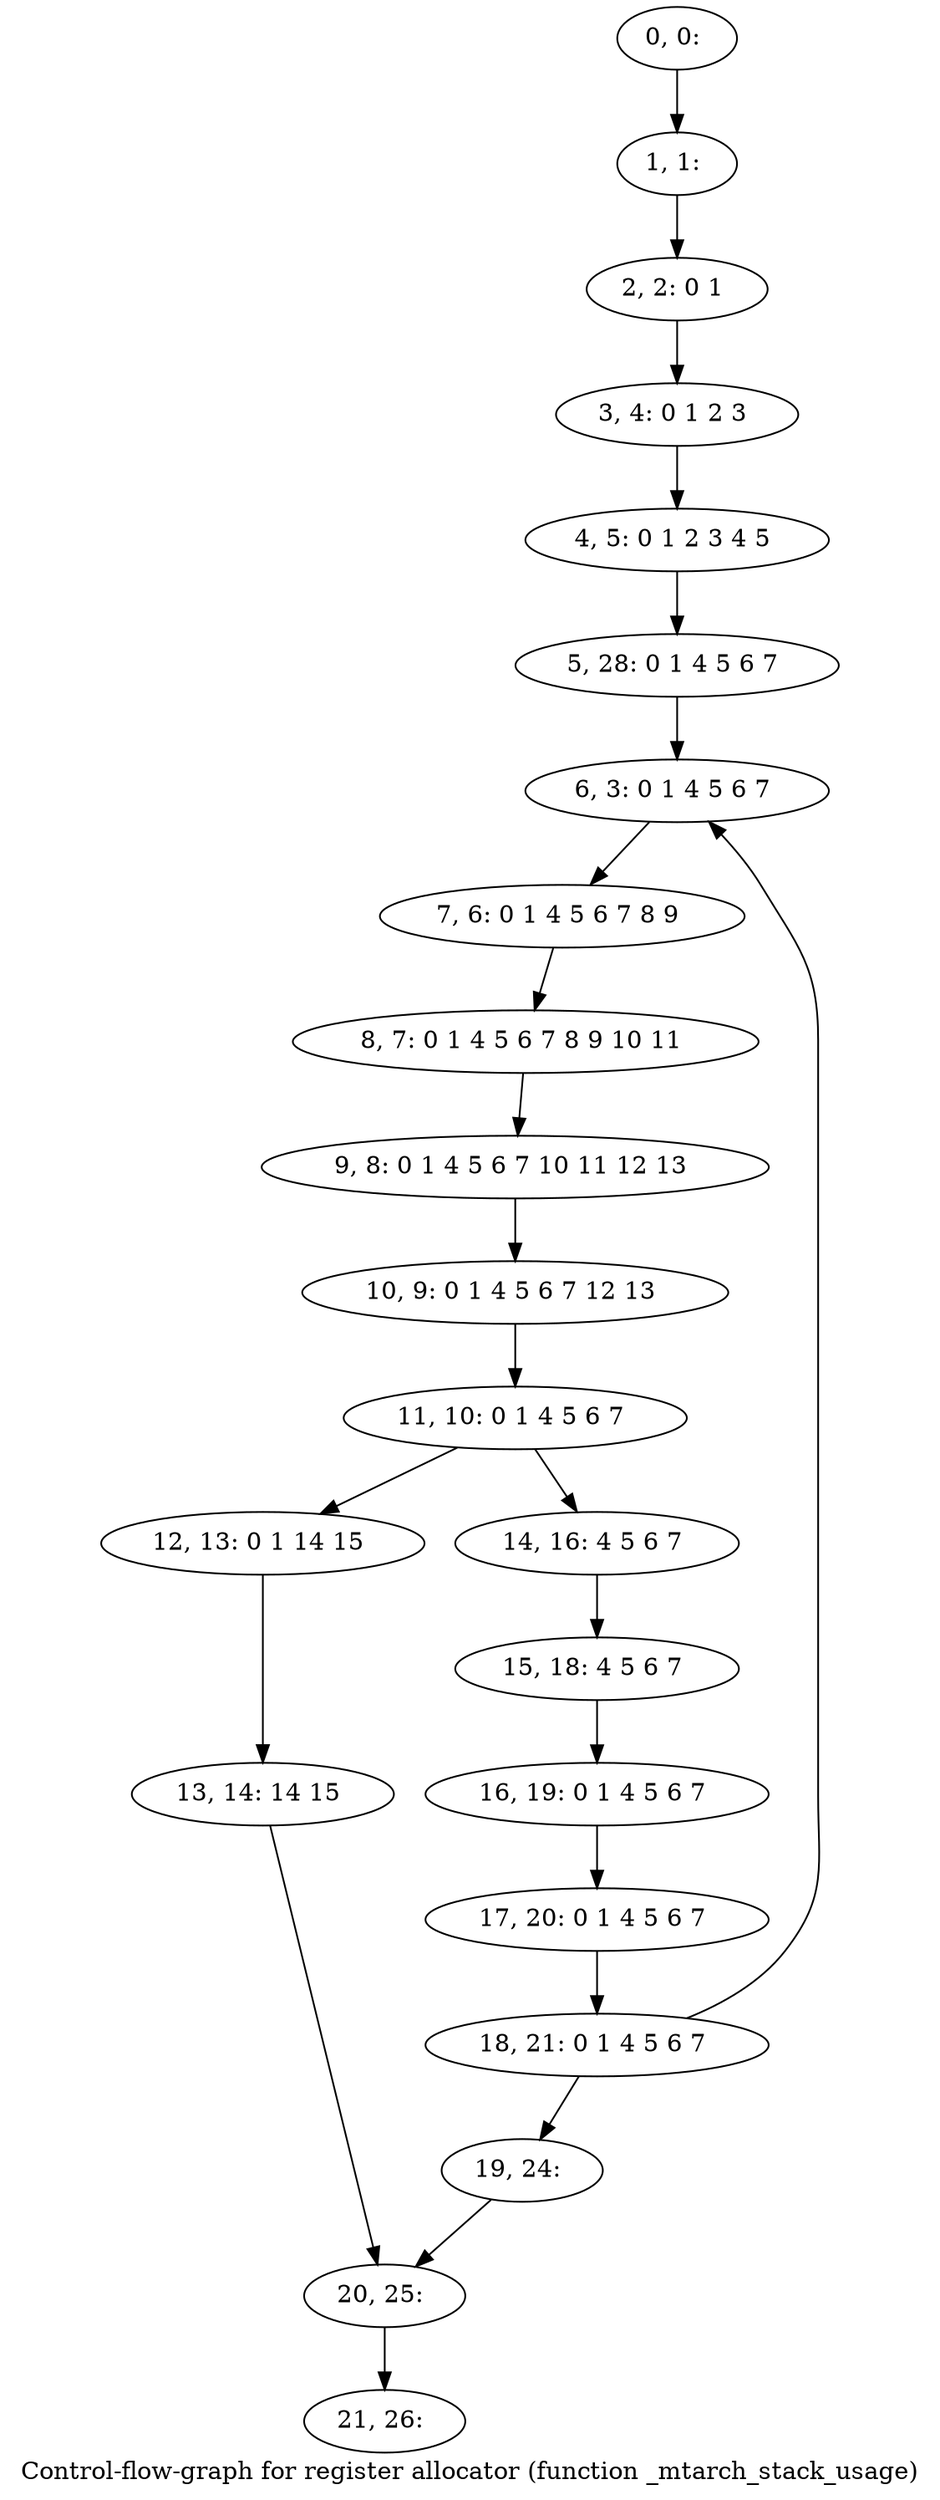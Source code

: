 digraph G {
graph [label="Control-flow-graph for register allocator (function _mtarch_stack_usage)"]
0[label="0, 0: "];
1[label="1, 1: "];
2[label="2, 2: 0 1 "];
3[label="3, 4: 0 1 2 3 "];
4[label="4, 5: 0 1 2 3 4 5 "];
5[label="5, 28: 0 1 4 5 6 7 "];
6[label="6, 3: 0 1 4 5 6 7 "];
7[label="7, 6: 0 1 4 5 6 7 8 9 "];
8[label="8, 7: 0 1 4 5 6 7 8 9 10 11 "];
9[label="9, 8: 0 1 4 5 6 7 10 11 12 13 "];
10[label="10, 9: 0 1 4 5 6 7 12 13 "];
11[label="11, 10: 0 1 4 5 6 7 "];
12[label="12, 13: 0 1 14 15 "];
13[label="13, 14: 14 15 "];
14[label="14, 16: 4 5 6 7 "];
15[label="15, 18: 4 5 6 7 "];
16[label="16, 19: 0 1 4 5 6 7 "];
17[label="17, 20: 0 1 4 5 6 7 "];
18[label="18, 21: 0 1 4 5 6 7 "];
19[label="19, 24: "];
20[label="20, 25: "];
21[label="21, 26: "];
0->1 ;
1->2 ;
2->3 ;
3->4 ;
4->5 ;
5->6 ;
6->7 ;
7->8 ;
8->9 ;
9->10 ;
10->11 ;
11->12 ;
11->14 ;
12->13 ;
13->20 ;
14->15 ;
15->16 ;
16->17 ;
17->18 ;
18->19 ;
18->6 ;
19->20 ;
20->21 ;
}
